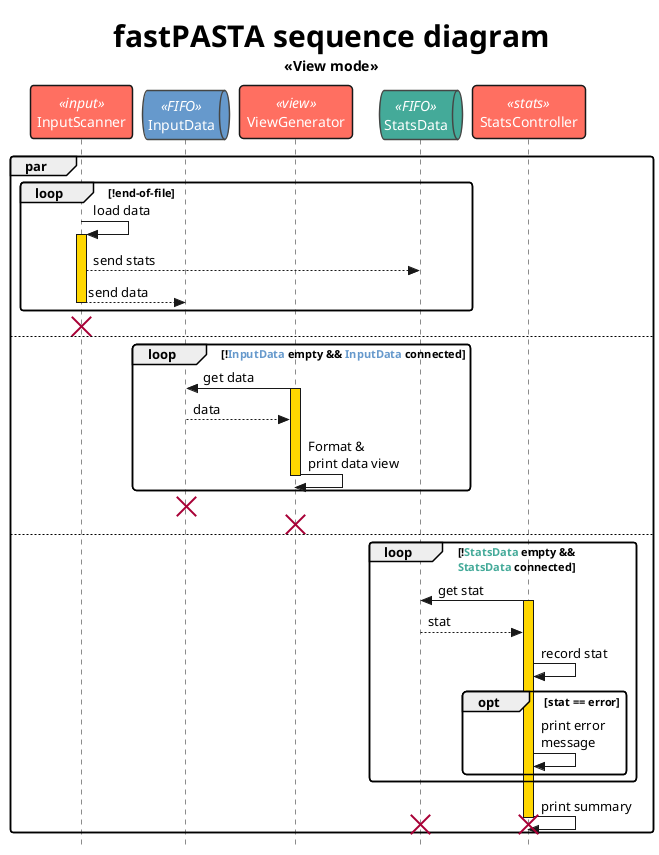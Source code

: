 @startuml sequence_view_mode
skinparam RoundCorner 7
skinparam sequenceDivider {
    BorderThickness 1
}
skinparam participant {
    BackgroundColor FF6F61
    'BorderColor 454645
    FontColor White
    BorderThickness 1.5
}
skinparam queue {
    BackgroundColor FF6F61
    BorderColor 454645
    FontColor FFF
    BorderThickness 1.5
}
skinparam style strictuml
' Carto color palette
' light blue       #88CCEE
' light pink/red   #CC6677
' light yellow     #DDCC77
' dark green       #117733
' Dark purple      #332288
' Pink             #AA4499
' Light blue/green #44AA99
' Brown/yellow     #999933
' Dark purple      #882255
' Dark red         #661100
' Medium blue      #6699CC
' Grey             #888888

Title **<size:30>fastPASTA sequence diagram</size>**\n<< View mode >>

participant InputScanner as inputscanner << input >>
queue InputData as inputfifo << FIFO >> #6699CC
participant ViewGenerator as viewgenerator << view >>
queue StatsData as statsfifo << FIFO >> #44AA99
participant StatsController as statscontroller << stats >>


par

    loop !end-of-file

        inputscanner -> inputscanner : load data
    activate inputscanner #gold
        inputscanner --> statsfifo : send stats
        inputscanner --> inputfifo : send data
    deactivate inputscanner
    end
destroy inputscanner

else
    loop !<color #6699CC>**InputData**</color> empty && <color #6699CC>**InputData**</color> connected

        viewgenerator -> inputfifo : get data
    activate viewgenerator #gold
        inputfifo --> viewgenerator : data

        viewgenerator -> viewgenerator : Format &\nprint data view

    deactivate viewgenerator
    end
    destroy inputfifo
destroy viewgenerator
else
    loop !<color #44AA99>**StatsData**</color> empty &&\n<color #44AA99>**StatsData**</color> connected
        statscontroller -> statsfifo : get stat
    activate statscontroller #gold
        statsfifo --> statscontroller : stat
        statscontroller -> statscontroller : record stat
        opt stat == error
            statscontroller -> statscontroller : print error\nmessage
        end
    end
    statscontroller -> statscontroller : print summary
    deactivate statscontroller
destroy statsfifo
destroy statscontroller

end




@enduml
